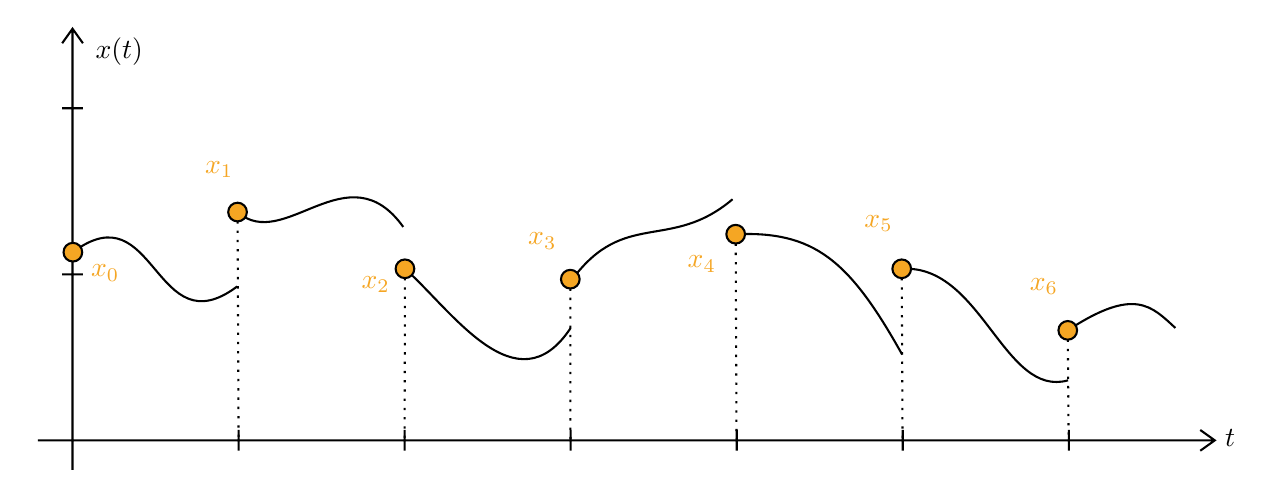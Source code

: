 

\tikzset{every picture/.style={line width=0.75pt}} %

\begin{tikzpicture}[x=0.75pt,y=0.75pt,yscale=-1,xscale=1]

\draw  (26,225.33) -- (593,225.33)(42.67,27) -- (42.67,239.5) (586,220.33) -- (593,225.33) -- (586,230.33) (37.67,34) -- (42.67,27) -- (47.67,34) (122.67,220.33) -- (122.67,230.33)(202.67,220.33) -- (202.67,230.33)(282.67,220.33) -- (282.67,230.33)(362.67,220.33) -- (362.67,230.33)(442.67,220.33) -- (442.67,230.33)(522.67,220.33) -- (522.67,230.33)(37.67,145.33) -- (47.67,145.33)(37.67,65.33) -- (47.67,65.33) ;
\draw   ;
\draw    (42.83,134.67) .. controls (82.83,104.67) and (82,181.17) .. (122,151.17) ;
\draw    (122.17,115.33) .. controls (144.67,135.17) and (175.33,85.17) .. (202,122.5) ;
\draw    (202.83,142.67) .. controls (225.33,162.5) and (256.67,210.5) .. (282.67,171.17) ;
\draw    (283.5,147.67) .. controls (308.67,113.83) and (330.67,134.5) .. (360.67,109.17) ;
\draw    (522.17,172.33) .. controls (554.33,151.17) and (562.5,160.59) .. (574,171.17) ;
\draw    (443.17,142.67) .. controls (480.67,141.17) and (491.62,205.07) .. (522.29,196.41) ;
\draw    (362.17,126) .. controls (399.67,124.5) and (416.7,137.97) .. (442.37,183.97) ;
\draw  [dash pattern={on 0.84pt off 2.51pt}]  (122.17,115.33) -- (122.67,225.17) ;
\draw  [dash pattern={on 0.84pt off 2.51pt}]  (202.83,142.67) -- (202.67,225.17) ;
\draw  [dash pattern={on 0.84pt off 2.51pt}]  (282.5,147.67) -- (282.57,225.26) ;
\draw  [dash pattern={on 0.84pt off 2.51pt}]  (362.17,126) -- (362.57,224.41) ;
\draw  [dash pattern={on 0.84pt off 2.51pt}]  (442.17,142.67) -- (442.57,225.26) ;
\draw  [dash pattern={on 0.84pt off 2.51pt}]  (522.17,172.33) -- (522.57,224.41) ;
\draw  [fill={rgb, 255:red, 245; green, 166; blue, 35 }  ,fill opacity=1 ] (198.33,142.67) .. controls (198.33,140.18) and (200.35,138.17) .. (202.83,138.17) .. controls (205.32,138.17) and (207.33,140.18) .. (207.33,142.67) .. controls (207.33,145.15) and (205.32,147.17) .. (202.83,147.17) .. controls (200.35,147.17) and (198.33,145.15) .. (198.33,142.67) -- cycle ;
\draw  [fill={rgb, 255:red, 245; green, 166; blue, 35 }  ,fill opacity=1 ] (117.67,115.33) .. controls (117.67,112.85) and (119.68,110.83) .. (122.17,110.83) .. controls (124.65,110.83) and (126.67,112.85) .. (126.67,115.33) .. controls (126.67,117.82) and (124.65,119.83) .. (122.17,119.83) .. controls (119.68,119.83) and (117.67,117.82) .. (117.67,115.33) -- cycle ;
\draw  [fill={rgb, 255:red, 245; green, 166; blue, 35 }  ,fill opacity=1 ] (38.33,134.67) .. controls (38.33,132.18) and (40.35,130.17) .. (42.83,130.17) .. controls (45.32,130.17) and (47.33,132.18) .. (47.33,134.67) .. controls (47.33,137.15) and (45.32,139.17) .. (42.83,139.17) .. controls (40.35,139.17) and (38.33,137.15) .. (38.33,134.67) -- cycle ;
\draw  [fill={rgb, 255:red, 245; green, 166; blue, 35 }  ,fill opacity=1 ] (278,147.67) .. controls (278,145.18) and (280.01,143.17) .. (282.5,143.17) .. controls (284.99,143.17) and (287,145.18) .. (287,147.67) .. controls (287,150.15) and (284.99,152.17) .. (282.5,152.17) .. controls (280.01,152.17) and (278,150.15) .. (278,147.67) -- cycle ;
\draw  [fill={rgb, 255:red, 245; green, 166; blue, 35 }  ,fill opacity=1 ] (357.67,126) .. controls (357.67,123.51) and (359.68,121.5) .. (362.17,121.5) .. controls (364.65,121.5) and (366.67,123.51) .. (366.67,126) .. controls (366.67,128.49) and (364.65,130.5) .. (362.17,130.5) .. controls (359.68,130.5) and (357.67,128.49) .. (357.67,126) -- cycle ;
\draw  [fill={rgb, 255:red, 245; green, 166; blue, 35 }  ,fill opacity=1 ] (437.67,142.67) .. controls (437.67,140.18) and (439.68,138.17) .. (442.17,138.17) .. controls (444.65,138.17) and (446.67,140.18) .. (446.67,142.67) .. controls (446.67,145.15) and (444.65,147.17) .. (442.17,147.17) .. controls (439.68,147.17) and (437.67,145.15) .. (437.67,142.67) -- cycle ;
\draw  [fill={rgb, 255:red, 245; green, 166; blue, 35 }  ,fill opacity=1 ] (517.67,172.33) .. controls (517.67,169.85) and (519.68,167.83) .. (522.17,167.83) .. controls (524.65,167.83) and (526.67,169.85) .. (526.67,172.33) .. controls (526.67,174.82) and (524.65,176.83) .. (522.17,176.83) .. controls (519.68,176.83) and (517.67,174.82) .. (517.67,172.33) -- cycle ;

\draw (596.5,218.4) node [anchor=north west][inner sep=0.75pt]    {$t$};
\draw (52.29,30.04) node [anchor=north west][inner sep=0.75pt]    {$x( t)$};
\draw (50.14,139.33) node [anchor=north west][inner sep=0.75pt]    {$\textcolor[rgb]{0.96,0.65,0.14}{x}\textcolor[rgb]{0.96,0.65,0.14}{_{0}}$};
\draw (105,89.33) node [anchor=north west][inner sep=0.75pt]    {$\textcolor[rgb]{0.96,0.65,0.14}{x}\textcolor[rgb]{0.96,0.65,0.14}{_{1}}$};
\draw (180.43,144.76) node [anchor=north west][inner sep=0.75pt]    {$\textcolor[rgb]{0.96,0.65,0.14}{x}\textcolor[rgb]{0.96,0.65,0.14}{_{2}}$};
\draw (260.71,123.9) node [anchor=north west][inner sep=0.75pt]    {$\textcolor[rgb]{0.96,0.65,0.14}{x}\textcolor[rgb]{0.96,0.65,0.14}{_{3}}$};
\draw (337.57,135.04) node [anchor=north west][inner sep=0.75pt]    {$\textcolor[rgb]{0.96,0.65,0.14}{x}\textcolor[rgb]{0.96,0.65,0.14}{_{4}}$};
\draw (422.71,115.61) node [anchor=north west][inner sep=0.75pt]    {$\textcolor[rgb]{0.96,0.65,0.14}{x}\textcolor[rgb]{0.96,0.65,0.14}{_{5}}$};
\draw (502.43,145.9) node [anchor=north west][inner sep=0.75pt]    {$\textcolor[rgb]{0.96,0.65,0.14}{x}\textcolor[rgb]{0.96,0.65,0.14}{_{6}}$};


\end{tikzpicture}